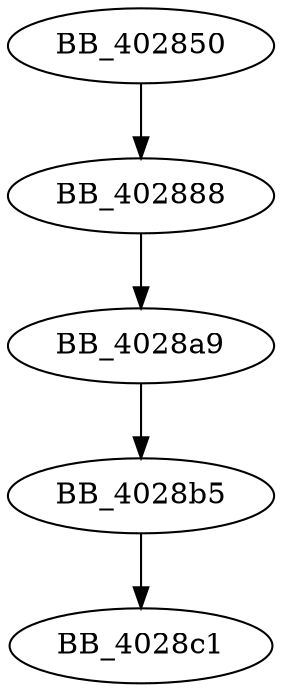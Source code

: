 DiGraph sub_402850{
BB_402850->BB_402888
BB_402888->BB_4028a9
BB_4028a9->BB_4028b5
BB_4028b5->BB_4028c1
}
